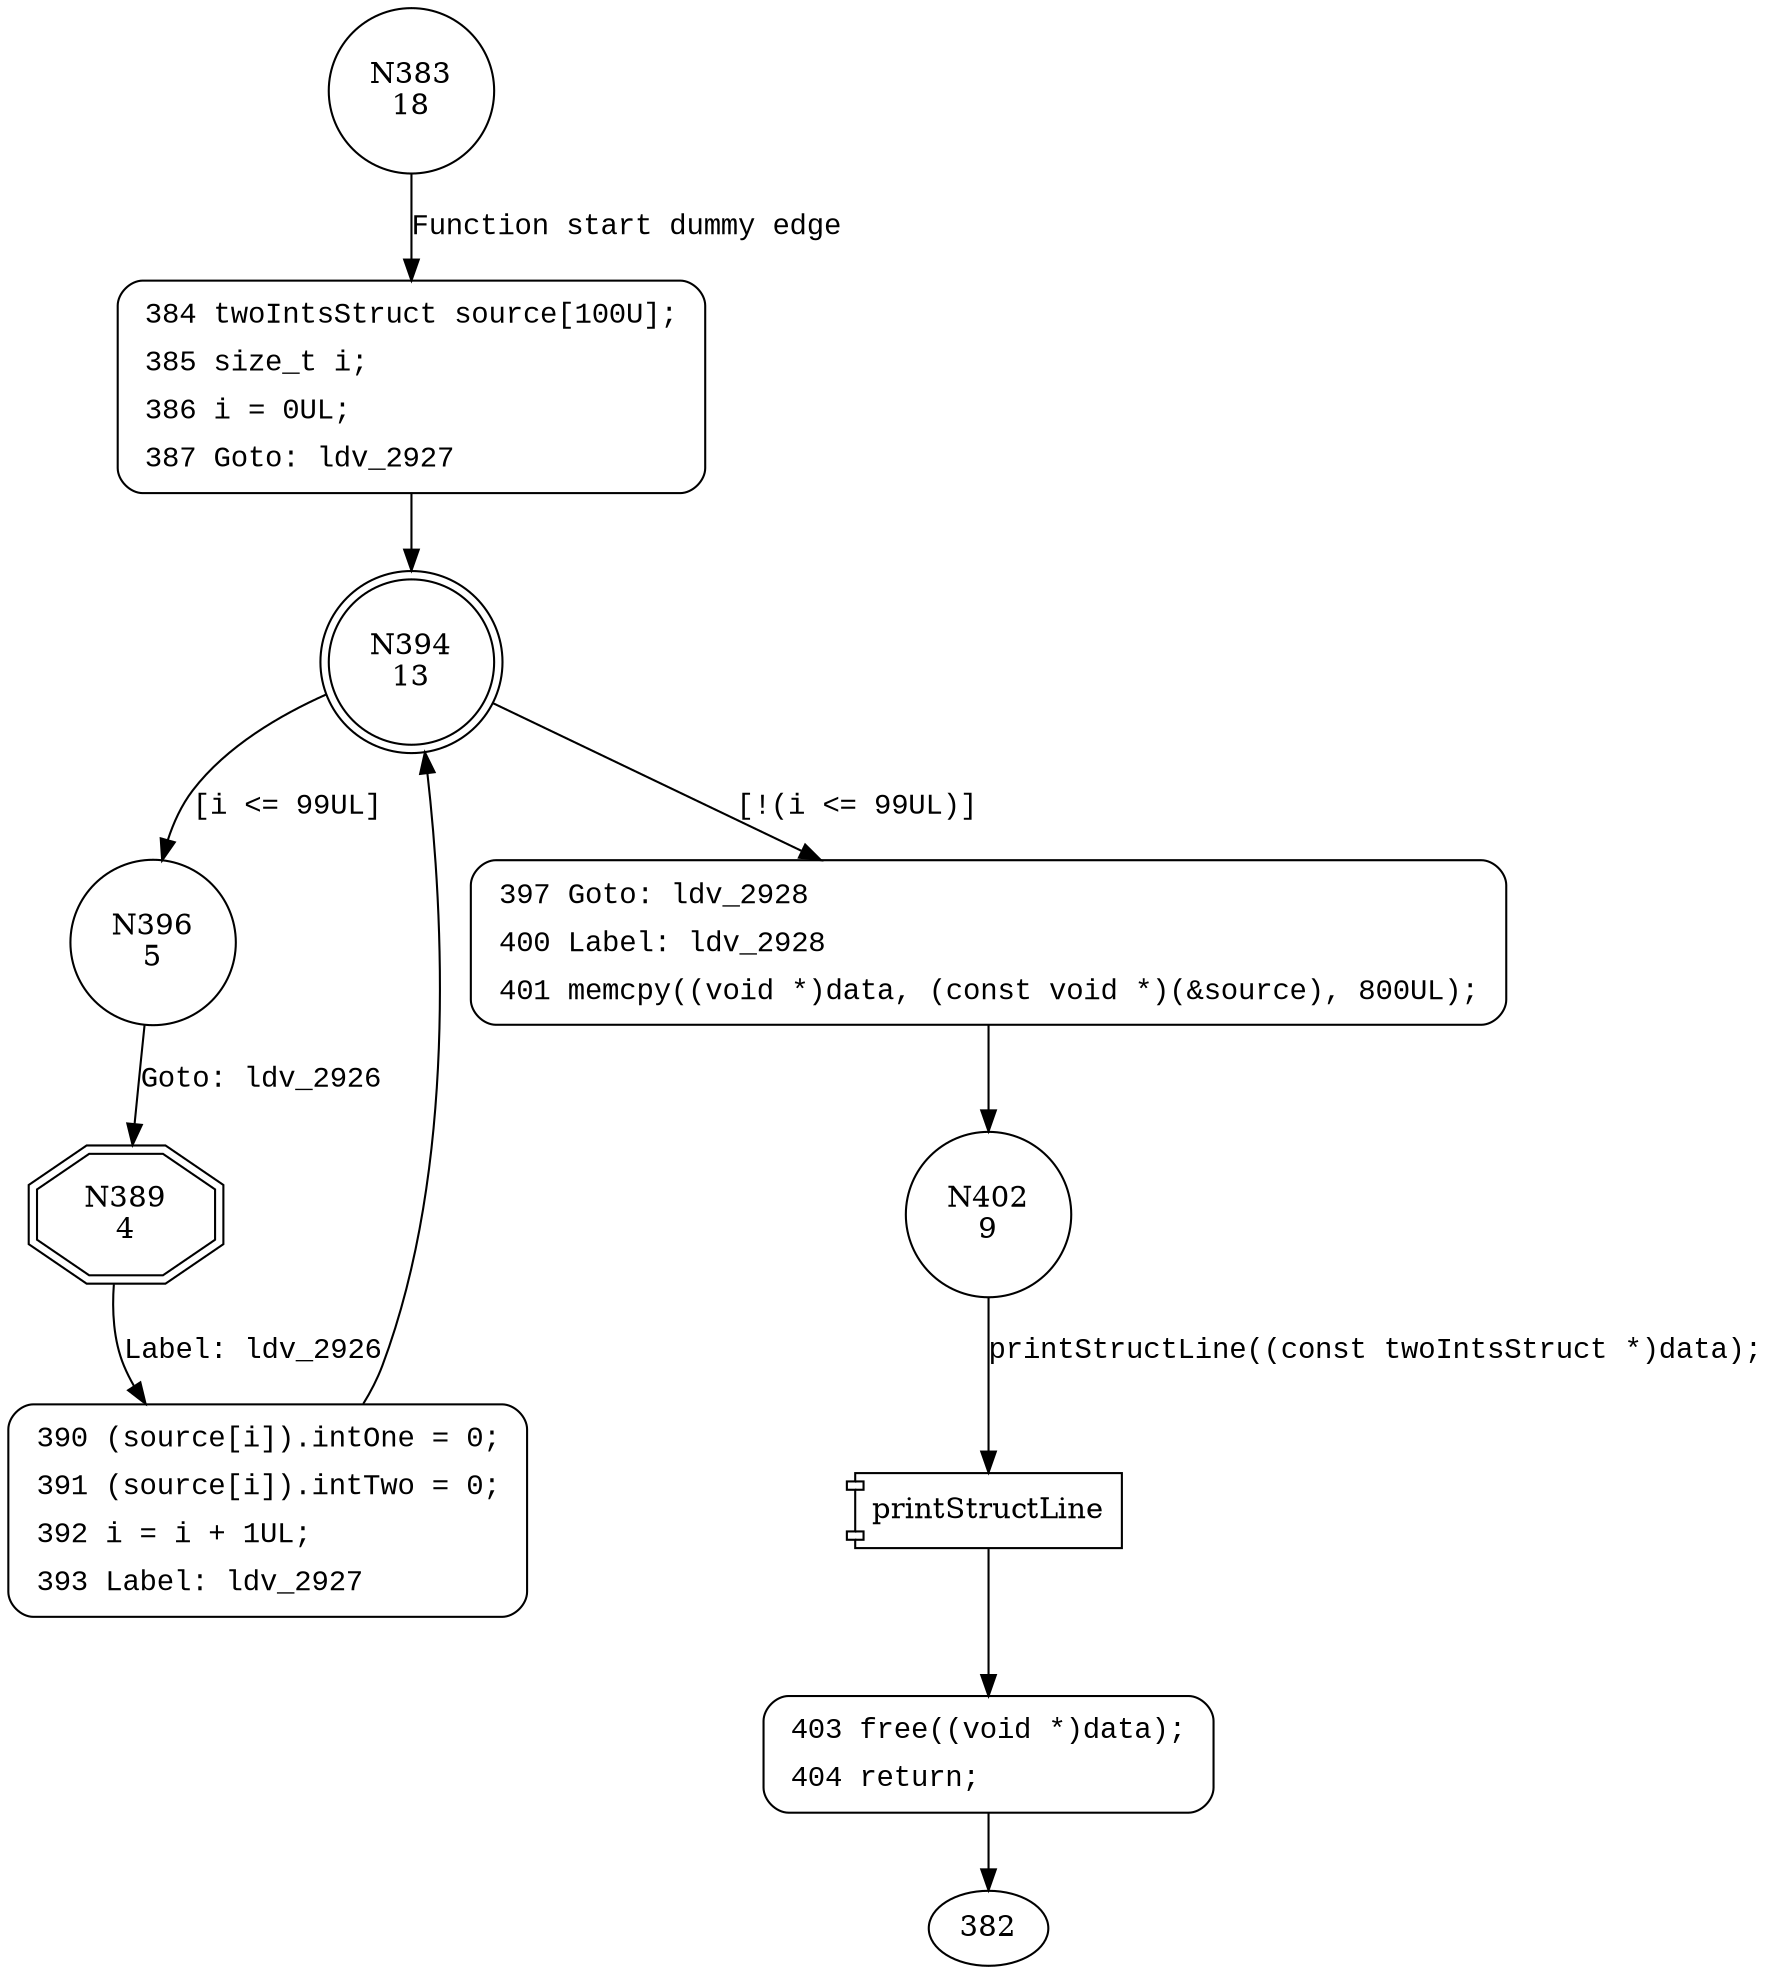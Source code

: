 digraph CWE122_Heap_Based_Buffer_Overflow__c_CWE805_struct_memcpy_51b_goodG2BSink {
383 [shape="circle" label="N383\n18"]
384 [shape="circle" label="N384\n17"]
394 [shape="doublecircle" label="N394\n13"]
396 [shape="circle" label="N396\n5"]
397 [shape="circle" label="N397\n12"]
402 [shape="circle" label="N402\n9"]
403 [shape="circle" label="N403\n8"]
389 [shape="doubleoctagon" label="N389\n4"]
390 [shape="circle" label="N390\n3"]
384 [style="filled,bold" penwidth="1" fillcolor="white" fontname="Courier New" shape="Mrecord" label=<<table border="0" cellborder="0" cellpadding="3" bgcolor="white"><tr><td align="right">384</td><td align="left">twoIntsStruct source[100U];</td></tr><tr><td align="right">385</td><td align="left">size_t i;</td></tr><tr><td align="right">386</td><td align="left">i = 0UL;</td></tr><tr><td align="right">387</td><td align="left">Goto: ldv_2927</td></tr></table>>]
384 -> 394[label=""]
397 [style="filled,bold" penwidth="1" fillcolor="white" fontname="Courier New" shape="Mrecord" label=<<table border="0" cellborder="0" cellpadding="3" bgcolor="white"><tr><td align="right">397</td><td align="left">Goto: ldv_2928</td></tr><tr><td align="right">400</td><td align="left">Label: ldv_2928</td></tr><tr><td align="right">401</td><td align="left">memcpy((void *)data, (const void *)(&amp;source), 800UL);</td></tr></table>>]
397 -> 402[label=""]
403 [style="filled,bold" penwidth="1" fillcolor="white" fontname="Courier New" shape="Mrecord" label=<<table border="0" cellborder="0" cellpadding="3" bgcolor="white"><tr><td align="right">403</td><td align="left">free((void *)data);</td></tr><tr><td align="right">404</td><td align="left">return;</td></tr></table>>]
403 -> 382[label=""]
390 [style="filled,bold" penwidth="1" fillcolor="white" fontname="Courier New" shape="Mrecord" label=<<table border="0" cellborder="0" cellpadding="3" bgcolor="white"><tr><td align="right">390</td><td align="left">(source[i]).intOne = 0;</td></tr><tr><td align="right">391</td><td align="left">(source[i]).intTwo = 0;</td></tr><tr><td align="right">392</td><td align="left">i = i + 1UL;</td></tr><tr><td align="right">393</td><td align="left">Label: ldv_2927</td></tr></table>>]
390 -> 394[label=""]
383 -> 384 [label="Function start dummy edge" fontname="Courier New"]
394 -> 396 [label="[i <= 99UL]" fontname="Courier New"]
394 -> 397 [label="[!(i <= 99UL)]" fontname="Courier New"]
100001 [shape="component" label="printStructLine"]
402 -> 100001 [label="printStructLine((const twoIntsStruct *)data);" fontname="Courier New"]
100001 -> 403 [label="" fontname="Courier New"]
396 -> 389 [label="Goto: ldv_2926" fontname="Courier New"]
389 -> 390 [label="Label: ldv_2926" fontname="Courier New"]
}